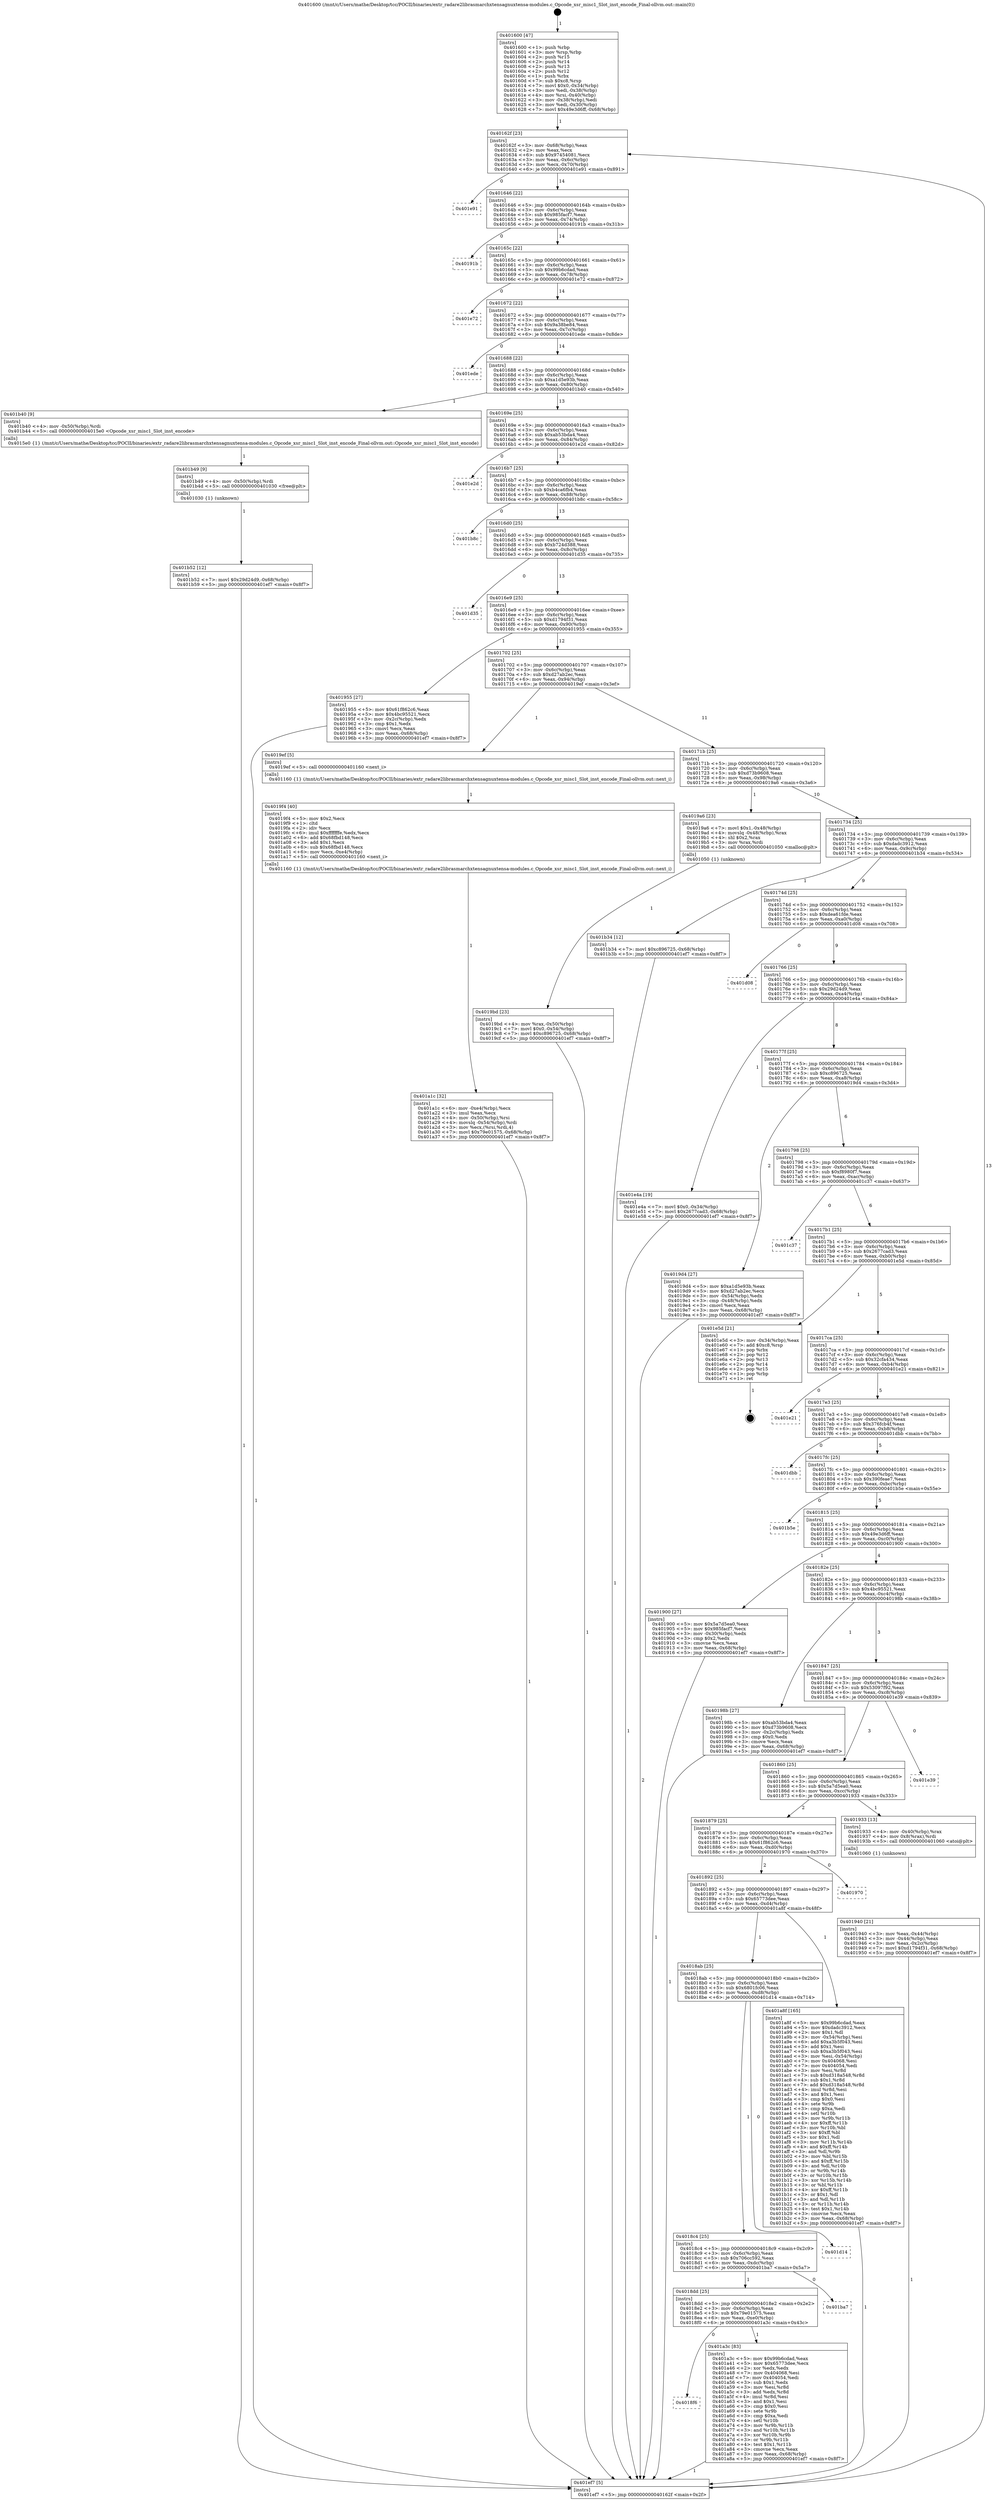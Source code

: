 digraph "0x401600" {
  label = "0x401600 (/mnt/c/Users/mathe/Desktop/tcc/POCII/binaries/extr_radare2librasmarchxtensagnuxtensa-modules.c_Opcode_xsr_misc1_Slot_inst_encode_Final-ollvm.out::main(0))"
  labelloc = "t"
  node[shape=record]

  Entry [label="",width=0.3,height=0.3,shape=circle,fillcolor=black,style=filled]
  "0x40162f" [label="{
     0x40162f [23]\l
     | [instrs]\l
     &nbsp;&nbsp;0x40162f \<+3\>: mov -0x68(%rbp),%eax\l
     &nbsp;&nbsp;0x401632 \<+2\>: mov %eax,%ecx\l
     &nbsp;&nbsp;0x401634 \<+6\>: sub $0x97454081,%ecx\l
     &nbsp;&nbsp;0x40163a \<+3\>: mov %eax,-0x6c(%rbp)\l
     &nbsp;&nbsp;0x40163d \<+3\>: mov %ecx,-0x70(%rbp)\l
     &nbsp;&nbsp;0x401640 \<+6\>: je 0000000000401e91 \<main+0x891\>\l
  }"]
  "0x401e91" [label="{
     0x401e91\l
  }", style=dashed]
  "0x401646" [label="{
     0x401646 [22]\l
     | [instrs]\l
     &nbsp;&nbsp;0x401646 \<+5\>: jmp 000000000040164b \<main+0x4b\>\l
     &nbsp;&nbsp;0x40164b \<+3\>: mov -0x6c(%rbp),%eax\l
     &nbsp;&nbsp;0x40164e \<+5\>: sub $0x985facf7,%eax\l
     &nbsp;&nbsp;0x401653 \<+3\>: mov %eax,-0x74(%rbp)\l
     &nbsp;&nbsp;0x401656 \<+6\>: je 000000000040191b \<main+0x31b\>\l
  }"]
  Exit [label="",width=0.3,height=0.3,shape=circle,fillcolor=black,style=filled,peripheries=2]
  "0x40191b" [label="{
     0x40191b\l
  }", style=dashed]
  "0x40165c" [label="{
     0x40165c [22]\l
     | [instrs]\l
     &nbsp;&nbsp;0x40165c \<+5\>: jmp 0000000000401661 \<main+0x61\>\l
     &nbsp;&nbsp;0x401661 \<+3\>: mov -0x6c(%rbp),%eax\l
     &nbsp;&nbsp;0x401664 \<+5\>: sub $0x99b6cdad,%eax\l
     &nbsp;&nbsp;0x401669 \<+3\>: mov %eax,-0x78(%rbp)\l
     &nbsp;&nbsp;0x40166c \<+6\>: je 0000000000401e72 \<main+0x872\>\l
  }"]
  "0x401b52" [label="{
     0x401b52 [12]\l
     | [instrs]\l
     &nbsp;&nbsp;0x401b52 \<+7\>: movl $0x29d24d9,-0x68(%rbp)\l
     &nbsp;&nbsp;0x401b59 \<+5\>: jmp 0000000000401ef7 \<main+0x8f7\>\l
  }"]
  "0x401e72" [label="{
     0x401e72\l
  }", style=dashed]
  "0x401672" [label="{
     0x401672 [22]\l
     | [instrs]\l
     &nbsp;&nbsp;0x401672 \<+5\>: jmp 0000000000401677 \<main+0x77\>\l
     &nbsp;&nbsp;0x401677 \<+3\>: mov -0x6c(%rbp),%eax\l
     &nbsp;&nbsp;0x40167a \<+5\>: sub $0x9a38be84,%eax\l
     &nbsp;&nbsp;0x40167f \<+3\>: mov %eax,-0x7c(%rbp)\l
     &nbsp;&nbsp;0x401682 \<+6\>: je 0000000000401ede \<main+0x8de\>\l
  }"]
  "0x401b49" [label="{
     0x401b49 [9]\l
     | [instrs]\l
     &nbsp;&nbsp;0x401b49 \<+4\>: mov -0x50(%rbp),%rdi\l
     &nbsp;&nbsp;0x401b4d \<+5\>: call 0000000000401030 \<free@plt\>\l
     | [calls]\l
     &nbsp;&nbsp;0x401030 \{1\} (unknown)\l
  }"]
  "0x401ede" [label="{
     0x401ede\l
  }", style=dashed]
  "0x401688" [label="{
     0x401688 [22]\l
     | [instrs]\l
     &nbsp;&nbsp;0x401688 \<+5\>: jmp 000000000040168d \<main+0x8d\>\l
     &nbsp;&nbsp;0x40168d \<+3\>: mov -0x6c(%rbp),%eax\l
     &nbsp;&nbsp;0x401690 \<+5\>: sub $0xa1d5e93b,%eax\l
     &nbsp;&nbsp;0x401695 \<+3\>: mov %eax,-0x80(%rbp)\l
     &nbsp;&nbsp;0x401698 \<+6\>: je 0000000000401b40 \<main+0x540\>\l
  }"]
  "0x4018f6" [label="{
     0x4018f6\l
  }", style=dashed]
  "0x401b40" [label="{
     0x401b40 [9]\l
     | [instrs]\l
     &nbsp;&nbsp;0x401b40 \<+4\>: mov -0x50(%rbp),%rdi\l
     &nbsp;&nbsp;0x401b44 \<+5\>: call 00000000004015e0 \<Opcode_xsr_misc1_Slot_inst_encode\>\l
     | [calls]\l
     &nbsp;&nbsp;0x4015e0 \{1\} (/mnt/c/Users/mathe/Desktop/tcc/POCII/binaries/extr_radare2librasmarchxtensagnuxtensa-modules.c_Opcode_xsr_misc1_Slot_inst_encode_Final-ollvm.out::Opcode_xsr_misc1_Slot_inst_encode)\l
  }"]
  "0x40169e" [label="{
     0x40169e [25]\l
     | [instrs]\l
     &nbsp;&nbsp;0x40169e \<+5\>: jmp 00000000004016a3 \<main+0xa3\>\l
     &nbsp;&nbsp;0x4016a3 \<+3\>: mov -0x6c(%rbp),%eax\l
     &nbsp;&nbsp;0x4016a6 \<+5\>: sub $0xab53bda4,%eax\l
     &nbsp;&nbsp;0x4016ab \<+6\>: mov %eax,-0x84(%rbp)\l
     &nbsp;&nbsp;0x4016b1 \<+6\>: je 0000000000401e2d \<main+0x82d\>\l
  }"]
  "0x401a3c" [label="{
     0x401a3c [83]\l
     | [instrs]\l
     &nbsp;&nbsp;0x401a3c \<+5\>: mov $0x99b6cdad,%eax\l
     &nbsp;&nbsp;0x401a41 \<+5\>: mov $0x65773dee,%ecx\l
     &nbsp;&nbsp;0x401a46 \<+2\>: xor %edx,%edx\l
     &nbsp;&nbsp;0x401a48 \<+7\>: mov 0x404068,%esi\l
     &nbsp;&nbsp;0x401a4f \<+7\>: mov 0x404054,%edi\l
     &nbsp;&nbsp;0x401a56 \<+3\>: sub $0x1,%edx\l
     &nbsp;&nbsp;0x401a59 \<+3\>: mov %esi,%r8d\l
     &nbsp;&nbsp;0x401a5c \<+3\>: add %edx,%r8d\l
     &nbsp;&nbsp;0x401a5f \<+4\>: imul %r8d,%esi\l
     &nbsp;&nbsp;0x401a63 \<+3\>: and $0x1,%esi\l
     &nbsp;&nbsp;0x401a66 \<+3\>: cmp $0x0,%esi\l
     &nbsp;&nbsp;0x401a69 \<+4\>: sete %r9b\l
     &nbsp;&nbsp;0x401a6d \<+3\>: cmp $0xa,%edi\l
     &nbsp;&nbsp;0x401a70 \<+4\>: setl %r10b\l
     &nbsp;&nbsp;0x401a74 \<+3\>: mov %r9b,%r11b\l
     &nbsp;&nbsp;0x401a77 \<+3\>: and %r10b,%r11b\l
     &nbsp;&nbsp;0x401a7a \<+3\>: xor %r10b,%r9b\l
     &nbsp;&nbsp;0x401a7d \<+3\>: or %r9b,%r11b\l
     &nbsp;&nbsp;0x401a80 \<+4\>: test $0x1,%r11b\l
     &nbsp;&nbsp;0x401a84 \<+3\>: cmovne %ecx,%eax\l
     &nbsp;&nbsp;0x401a87 \<+3\>: mov %eax,-0x68(%rbp)\l
     &nbsp;&nbsp;0x401a8a \<+5\>: jmp 0000000000401ef7 \<main+0x8f7\>\l
  }"]
  "0x401e2d" [label="{
     0x401e2d\l
  }", style=dashed]
  "0x4016b7" [label="{
     0x4016b7 [25]\l
     | [instrs]\l
     &nbsp;&nbsp;0x4016b7 \<+5\>: jmp 00000000004016bc \<main+0xbc\>\l
     &nbsp;&nbsp;0x4016bc \<+3\>: mov -0x6c(%rbp),%eax\l
     &nbsp;&nbsp;0x4016bf \<+5\>: sub $0xb4ca6fb4,%eax\l
     &nbsp;&nbsp;0x4016c4 \<+6\>: mov %eax,-0x88(%rbp)\l
     &nbsp;&nbsp;0x4016ca \<+6\>: je 0000000000401b8c \<main+0x58c\>\l
  }"]
  "0x4018dd" [label="{
     0x4018dd [25]\l
     | [instrs]\l
     &nbsp;&nbsp;0x4018dd \<+5\>: jmp 00000000004018e2 \<main+0x2e2\>\l
     &nbsp;&nbsp;0x4018e2 \<+3\>: mov -0x6c(%rbp),%eax\l
     &nbsp;&nbsp;0x4018e5 \<+5\>: sub $0x79e01575,%eax\l
     &nbsp;&nbsp;0x4018ea \<+6\>: mov %eax,-0xe0(%rbp)\l
     &nbsp;&nbsp;0x4018f0 \<+6\>: je 0000000000401a3c \<main+0x43c\>\l
  }"]
  "0x401b8c" [label="{
     0x401b8c\l
  }", style=dashed]
  "0x4016d0" [label="{
     0x4016d0 [25]\l
     | [instrs]\l
     &nbsp;&nbsp;0x4016d0 \<+5\>: jmp 00000000004016d5 \<main+0xd5\>\l
     &nbsp;&nbsp;0x4016d5 \<+3\>: mov -0x6c(%rbp),%eax\l
     &nbsp;&nbsp;0x4016d8 \<+5\>: sub $0xb724d388,%eax\l
     &nbsp;&nbsp;0x4016dd \<+6\>: mov %eax,-0x8c(%rbp)\l
     &nbsp;&nbsp;0x4016e3 \<+6\>: je 0000000000401d35 \<main+0x735\>\l
  }"]
  "0x401ba7" [label="{
     0x401ba7\l
  }", style=dashed]
  "0x401d35" [label="{
     0x401d35\l
  }", style=dashed]
  "0x4016e9" [label="{
     0x4016e9 [25]\l
     | [instrs]\l
     &nbsp;&nbsp;0x4016e9 \<+5\>: jmp 00000000004016ee \<main+0xee\>\l
     &nbsp;&nbsp;0x4016ee \<+3\>: mov -0x6c(%rbp),%eax\l
     &nbsp;&nbsp;0x4016f1 \<+5\>: sub $0xd1794f31,%eax\l
     &nbsp;&nbsp;0x4016f6 \<+6\>: mov %eax,-0x90(%rbp)\l
     &nbsp;&nbsp;0x4016fc \<+6\>: je 0000000000401955 \<main+0x355\>\l
  }"]
  "0x4018c4" [label="{
     0x4018c4 [25]\l
     | [instrs]\l
     &nbsp;&nbsp;0x4018c4 \<+5\>: jmp 00000000004018c9 \<main+0x2c9\>\l
     &nbsp;&nbsp;0x4018c9 \<+3\>: mov -0x6c(%rbp),%eax\l
     &nbsp;&nbsp;0x4018cc \<+5\>: sub $0x706cc592,%eax\l
     &nbsp;&nbsp;0x4018d1 \<+6\>: mov %eax,-0xdc(%rbp)\l
     &nbsp;&nbsp;0x4018d7 \<+6\>: je 0000000000401ba7 \<main+0x5a7\>\l
  }"]
  "0x401955" [label="{
     0x401955 [27]\l
     | [instrs]\l
     &nbsp;&nbsp;0x401955 \<+5\>: mov $0x61f862c6,%eax\l
     &nbsp;&nbsp;0x40195a \<+5\>: mov $0x4bc95521,%ecx\l
     &nbsp;&nbsp;0x40195f \<+3\>: mov -0x2c(%rbp),%edx\l
     &nbsp;&nbsp;0x401962 \<+3\>: cmp $0x1,%edx\l
     &nbsp;&nbsp;0x401965 \<+3\>: cmovl %ecx,%eax\l
     &nbsp;&nbsp;0x401968 \<+3\>: mov %eax,-0x68(%rbp)\l
     &nbsp;&nbsp;0x40196b \<+5\>: jmp 0000000000401ef7 \<main+0x8f7\>\l
  }"]
  "0x401702" [label="{
     0x401702 [25]\l
     | [instrs]\l
     &nbsp;&nbsp;0x401702 \<+5\>: jmp 0000000000401707 \<main+0x107\>\l
     &nbsp;&nbsp;0x401707 \<+3\>: mov -0x6c(%rbp),%eax\l
     &nbsp;&nbsp;0x40170a \<+5\>: sub $0xd27ab2ec,%eax\l
     &nbsp;&nbsp;0x40170f \<+6\>: mov %eax,-0x94(%rbp)\l
     &nbsp;&nbsp;0x401715 \<+6\>: je 00000000004019ef \<main+0x3ef\>\l
  }"]
  "0x401d14" [label="{
     0x401d14\l
  }", style=dashed]
  "0x4019ef" [label="{
     0x4019ef [5]\l
     | [instrs]\l
     &nbsp;&nbsp;0x4019ef \<+5\>: call 0000000000401160 \<next_i\>\l
     | [calls]\l
     &nbsp;&nbsp;0x401160 \{1\} (/mnt/c/Users/mathe/Desktop/tcc/POCII/binaries/extr_radare2librasmarchxtensagnuxtensa-modules.c_Opcode_xsr_misc1_Slot_inst_encode_Final-ollvm.out::next_i)\l
  }"]
  "0x40171b" [label="{
     0x40171b [25]\l
     | [instrs]\l
     &nbsp;&nbsp;0x40171b \<+5\>: jmp 0000000000401720 \<main+0x120\>\l
     &nbsp;&nbsp;0x401720 \<+3\>: mov -0x6c(%rbp),%eax\l
     &nbsp;&nbsp;0x401723 \<+5\>: sub $0xd73b9608,%eax\l
     &nbsp;&nbsp;0x401728 \<+6\>: mov %eax,-0x98(%rbp)\l
     &nbsp;&nbsp;0x40172e \<+6\>: je 00000000004019a6 \<main+0x3a6\>\l
  }"]
  "0x4018ab" [label="{
     0x4018ab [25]\l
     | [instrs]\l
     &nbsp;&nbsp;0x4018ab \<+5\>: jmp 00000000004018b0 \<main+0x2b0\>\l
     &nbsp;&nbsp;0x4018b0 \<+3\>: mov -0x6c(%rbp),%eax\l
     &nbsp;&nbsp;0x4018b3 \<+5\>: sub $0x6801fc06,%eax\l
     &nbsp;&nbsp;0x4018b8 \<+6\>: mov %eax,-0xd8(%rbp)\l
     &nbsp;&nbsp;0x4018be \<+6\>: je 0000000000401d14 \<main+0x714\>\l
  }"]
  "0x4019a6" [label="{
     0x4019a6 [23]\l
     | [instrs]\l
     &nbsp;&nbsp;0x4019a6 \<+7\>: movl $0x1,-0x48(%rbp)\l
     &nbsp;&nbsp;0x4019ad \<+4\>: movslq -0x48(%rbp),%rax\l
     &nbsp;&nbsp;0x4019b1 \<+4\>: shl $0x2,%rax\l
     &nbsp;&nbsp;0x4019b5 \<+3\>: mov %rax,%rdi\l
     &nbsp;&nbsp;0x4019b8 \<+5\>: call 0000000000401050 \<malloc@plt\>\l
     | [calls]\l
     &nbsp;&nbsp;0x401050 \{1\} (unknown)\l
  }"]
  "0x401734" [label="{
     0x401734 [25]\l
     | [instrs]\l
     &nbsp;&nbsp;0x401734 \<+5\>: jmp 0000000000401739 \<main+0x139\>\l
     &nbsp;&nbsp;0x401739 \<+3\>: mov -0x6c(%rbp),%eax\l
     &nbsp;&nbsp;0x40173c \<+5\>: sub $0xdadc3912,%eax\l
     &nbsp;&nbsp;0x401741 \<+6\>: mov %eax,-0x9c(%rbp)\l
     &nbsp;&nbsp;0x401747 \<+6\>: je 0000000000401b34 \<main+0x534\>\l
  }"]
  "0x401a8f" [label="{
     0x401a8f [165]\l
     | [instrs]\l
     &nbsp;&nbsp;0x401a8f \<+5\>: mov $0x99b6cdad,%eax\l
     &nbsp;&nbsp;0x401a94 \<+5\>: mov $0xdadc3912,%ecx\l
     &nbsp;&nbsp;0x401a99 \<+2\>: mov $0x1,%dl\l
     &nbsp;&nbsp;0x401a9b \<+3\>: mov -0x54(%rbp),%esi\l
     &nbsp;&nbsp;0x401a9e \<+6\>: add $0xa3b5f043,%esi\l
     &nbsp;&nbsp;0x401aa4 \<+3\>: add $0x1,%esi\l
     &nbsp;&nbsp;0x401aa7 \<+6\>: sub $0xa3b5f043,%esi\l
     &nbsp;&nbsp;0x401aad \<+3\>: mov %esi,-0x54(%rbp)\l
     &nbsp;&nbsp;0x401ab0 \<+7\>: mov 0x404068,%esi\l
     &nbsp;&nbsp;0x401ab7 \<+7\>: mov 0x404054,%edi\l
     &nbsp;&nbsp;0x401abe \<+3\>: mov %esi,%r8d\l
     &nbsp;&nbsp;0x401ac1 \<+7\>: sub $0xd318a548,%r8d\l
     &nbsp;&nbsp;0x401ac8 \<+4\>: sub $0x1,%r8d\l
     &nbsp;&nbsp;0x401acc \<+7\>: add $0xd318a548,%r8d\l
     &nbsp;&nbsp;0x401ad3 \<+4\>: imul %r8d,%esi\l
     &nbsp;&nbsp;0x401ad7 \<+3\>: and $0x1,%esi\l
     &nbsp;&nbsp;0x401ada \<+3\>: cmp $0x0,%esi\l
     &nbsp;&nbsp;0x401add \<+4\>: sete %r9b\l
     &nbsp;&nbsp;0x401ae1 \<+3\>: cmp $0xa,%edi\l
     &nbsp;&nbsp;0x401ae4 \<+4\>: setl %r10b\l
     &nbsp;&nbsp;0x401ae8 \<+3\>: mov %r9b,%r11b\l
     &nbsp;&nbsp;0x401aeb \<+4\>: xor $0xff,%r11b\l
     &nbsp;&nbsp;0x401aef \<+3\>: mov %r10b,%bl\l
     &nbsp;&nbsp;0x401af2 \<+3\>: xor $0xff,%bl\l
     &nbsp;&nbsp;0x401af5 \<+3\>: xor $0x1,%dl\l
     &nbsp;&nbsp;0x401af8 \<+3\>: mov %r11b,%r14b\l
     &nbsp;&nbsp;0x401afb \<+4\>: and $0xff,%r14b\l
     &nbsp;&nbsp;0x401aff \<+3\>: and %dl,%r9b\l
     &nbsp;&nbsp;0x401b02 \<+3\>: mov %bl,%r15b\l
     &nbsp;&nbsp;0x401b05 \<+4\>: and $0xff,%r15b\l
     &nbsp;&nbsp;0x401b09 \<+3\>: and %dl,%r10b\l
     &nbsp;&nbsp;0x401b0c \<+3\>: or %r9b,%r14b\l
     &nbsp;&nbsp;0x401b0f \<+3\>: or %r10b,%r15b\l
     &nbsp;&nbsp;0x401b12 \<+3\>: xor %r15b,%r14b\l
     &nbsp;&nbsp;0x401b15 \<+3\>: or %bl,%r11b\l
     &nbsp;&nbsp;0x401b18 \<+4\>: xor $0xff,%r11b\l
     &nbsp;&nbsp;0x401b1c \<+3\>: or $0x1,%dl\l
     &nbsp;&nbsp;0x401b1f \<+3\>: and %dl,%r11b\l
     &nbsp;&nbsp;0x401b22 \<+3\>: or %r11b,%r14b\l
     &nbsp;&nbsp;0x401b25 \<+4\>: test $0x1,%r14b\l
     &nbsp;&nbsp;0x401b29 \<+3\>: cmovne %ecx,%eax\l
     &nbsp;&nbsp;0x401b2c \<+3\>: mov %eax,-0x68(%rbp)\l
     &nbsp;&nbsp;0x401b2f \<+5\>: jmp 0000000000401ef7 \<main+0x8f7\>\l
  }"]
  "0x401b34" [label="{
     0x401b34 [12]\l
     | [instrs]\l
     &nbsp;&nbsp;0x401b34 \<+7\>: movl $0xc896725,-0x68(%rbp)\l
     &nbsp;&nbsp;0x401b3b \<+5\>: jmp 0000000000401ef7 \<main+0x8f7\>\l
  }"]
  "0x40174d" [label="{
     0x40174d [25]\l
     | [instrs]\l
     &nbsp;&nbsp;0x40174d \<+5\>: jmp 0000000000401752 \<main+0x152\>\l
     &nbsp;&nbsp;0x401752 \<+3\>: mov -0x6c(%rbp),%eax\l
     &nbsp;&nbsp;0x401755 \<+5\>: sub $0xdea61fde,%eax\l
     &nbsp;&nbsp;0x40175a \<+6\>: mov %eax,-0xa0(%rbp)\l
     &nbsp;&nbsp;0x401760 \<+6\>: je 0000000000401d08 \<main+0x708\>\l
  }"]
  "0x401892" [label="{
     0x401892 [25]\l
     | [instrs]\l
     &nbsp;&nbsp;0x401892 \<+5\>: jmp 0000000000401897 \<main+0x297\>\l
     &nbsp;&nbsp;0x401897 \<+3\>: mov -0x6c(%rbp),%eax\l
     &nbsp;&nbsp;0x40189a \<+5\>: sub $0x65773dee,%eax\l
     &nbsp;&nbsp;0x40189f \<+6\>: mov %eax,-0xd4(%rbp)\l
     &nbsp;&nbsp;0x4018a5 \<+6\>: je 0000000000401a8f \<main+0x48f\>\l
  }"]
  "0x401d08" [label="{
     0x401d08\l
  }", style=dashed]
  "0x401766" [label="{
     0x401766 [25]\l
     | [instrs]\l
     &nbsp;&nbsp;0x401766 \<+5\>: jmp 000000000040176b \<main+0x16b\>\l
     &nbsp;&nbsp;0x40176b \<+3\>: mov -0x6c(%rbp),%eax\l
     &nbsp;&nbsp;0x40176e \<+5\>: sub $0x29d24d9,%eax\l
     &nbsp;&nbsp;0x401773 \<+6\>: mov %eax,-0xa4(%rbp)\l
     &nbsp;&nbsp;0x401779 \<+6\>: je 0000000000401e4a \<main+0x84a\>\l
  }"]
  "0x401970" [label="{
     0x401970\l
  }", style=dashed]
  "0x401e4a" [label="{
     0x401e4a [19]\l
     | [instrs]\l
     &nbsp;&nbsp;0x401e4a \<+7\>: movl $0x0,-0x34(%rbp)\l
     &nbsp;&nbsp;0x401e51 \<+7\>: movl $0x2677cad3,-0x68(%rbp)\l
     &nbsp;&nbsp;0x401e58 \<+5\>: jmp 0000000000401ef7 \<main+0x8f7\>\l
  }"]
  "0x40177f" [label="{
     0x40177f [25]\l
     | [instrs]\l
     &nbsp;&nbsp;0x40177f \<+5\>: jmp 0000000000401784 \<main+0x184\>\l
     &nbsp;&nbsp;0x401784 \<+3\>: mov -0x6c(%rbp),%eax\l
     &nbsp;&nbsp;0x401787 \<+5\>: sub $0xc896725,%eax\l
     &nbsp;&nbsp;0x40178c \<+6\>: mov %eax,-0xa8(%rbp)\l
     &nbsp;&nbsp;0x401792 \<+6\>: je 00000000004019d4 \<main+0x3d4\>\l
  }"]
  "0x401a1c" [label="{
     0x401a1c [32]\l
     | [instrs]\l
     &nbsp;&nbsp;0x401a1c \<+6\>: mov -0xe4(%rbp),%ecx\l
     &nbsp;&nbsp;0x401a22 \<+3\>: imul %eax,%ecx\l
     &nbsp;&nbsp;0x401a25 \<+4\>: mov -0x50(%rbp),%rsi\l
     &nbsp;&nbsp;0x401a29 \<+4\>: movslq -0x54(%rbp),%rdi\l
     &nbsp;&nbsp;0x401a2d \<+3\>: mov %ecx,(%rsi,%rdi,4)\l
     &nbsp;&nbsp;0x401a30 \<+7\>: movl $0x79e01575,-0x68(%rbp)\l
     &nbsp;&nbsp;0x401a37 \<+5\>: jmp 0000000000401ef7 \<main+0x8f7\>\l
  }"]
  "0x4019d4" [label="{
     0x4019d4 [27]\l
     | [instrs]\l
     &nbsp;&nbsp;0x4019d4 \<+5\>: mov $0xa1d5e93b,%eax\l
     &nbsp;&nbsp;0x4019d9 \<+5\>: mov $0xd27ab2ec,%ecx\l
     &nbsp;&nbsp;0x4019de \<+3\>: mov -0x54(%rbp),%edx\l
     &nbsp;&nbsp;0x4019e1 \<+3\>: cmp -0x48(%rbp),%edx\l
     &nbsp;&nbsp;0x4019e4 \<+3\>: cmovl %ecx,%eax\l
     &nbsp;&nbsp;0x4019e7 \<+3\>: mov %eax,-0x68(%rbp)\l
     &nbsp;&nbsp;0x4019ea \<+5\>: jmp 0000000000401ef7 \<main+0x8f7\>\l
  }"]
  "0x401798" [label="{
     0x401798 [25]\l
     | [instrs]\l
     &nbsp;&nbsp;0x401798 \<+5\>: jmp 000000000040179d \<main+0x19d\>\l
     &nbsp;&nbsp;0x40179d \<+3\>: mov -0x6c(%rbp),%eax\l
     &nbsp;&nbsp;0x4017a0 \<+5\>: sub $0xf8980f7,%eax\l
     &nbsp;&nbsp;0x4017a5 \<+6\>: mov %eax,-0xac(%rbp)\l
     &nbsp;&nbsp;0x4017ab \<+6\>: je 0000000000401c37 \<main+0x637\>\l
  }"]
  "0x4019f4" [label="{
     0x4019f4 [40]\l
     | [instrs]\l
     &nbsp;&nbsp;0x4019f4 \<+5\>: mov $0x2,%ecx\l
     &nbsp;&nbsp;0x4019f9 \<+1\>: cltd\l
     &nbsp;&nbsp;0x4019fa \<+2\>: idiv %ecx\l
     &nbsp;&nbsp;0x4019fc \<+6\>: imul $0xfffffffe,%edx,%ecx\l
     &nbsp;&nbsp;0x401a02 \<+6\>: add $0x68fbd148,%ecx\l
     &nbsp;&nbsp;0x401a08 \<+3\>: add $0x1,%ecx\l
     &nbsp;&nbsp;0x401a0b \<+6\>: sub $0x68fbd148,%ecx\l
     &nbsp;&nbsp;0x401a11 \<+6\>: mov %ecx,-0xe4(%rbp)\l
     &nbsp;&nbsp;0x401a17 \<+5\>: call 0000000000401160 \<next_i\>\l
     | [calls]\l
     &nbsp;&nbsp;0x401160 \{1\} (/mnt/c/Users/mathe/Desktop/tcc/POCII/binaries/extr_radare2librasmarchxtensagnuxtensa-modules.c_Opcode_xsr_misc1_Slot_inst_encode_Final-ollvm.out::next_i)\l
  }"]
  "0x401c37" [label="{
     0x401c37\l
  }", style=dashed]
  "0x4017b1" [label="{
     0x4017b1 [25]\l
     | [instrs]\l
     &nbsp;&nbsp;0x4017b1 \<+5\>: jmp 00000000004017b6 \<main+0x1b6\>\l
     &nbsp;&nbsp;0x4017b6 \<+3\>: mov -0x6c(%rbp),%eax\l
     &nbsp;&nbsp;0x4017b9 \<+5\>: sub $0x2677cad3,%eax\l
     &nbsp;&nbsp;0x4017be \<+6\>: mov %eax,-0xb0(%rbp)\l
     &nbsp;&nbsp;0x4017c4 \<+6\>: je 0000000000401e5d \<main+0x85d\>\l
  }"]
  "0x4019bd" [label="{
     0x4019bd [23]\l
     | [instrs]\l
     &nbsp;&nbsp;0x4019bd \<+4\>: mov %rax,-0x50(%rbp)\l
     &nbsp;&nbsp;0x4019c1 \<+7\>: movl $0x0,-0x54(%rbp)\l
     &nbsp;&nbsp;0x4019c8 \<+7\>: movl $0xc896725,-0x68(%rbp)\l
     &nbsp;&nbsp;0x4019cf \<+5\>: jmp 0000000000401ef7 \<main+0x8f7\>\l
  }"]
  "0x401e5d" [label="{
     0x401e5d [21]\l
     | [instrs]\l
     &nbsp;&nbsp;0x401e5d \<+3\>: mov -0x34(%rbp),%eax\l
     &nbsp;&nbsp;0x401e60 \<+7\>: add $0xc8,%rsp\l
     &nbsp;&nbsp;0x401e67 \<+1\>: pop %rbx\l
     &nbsp;&nbsp;0x401e68 \<+2\>: pop %r12\l
     &nbsp;&nbsp;0x401e6a \<+2\>: pop %r13\l
     &nbsp;&nbsp;0x401e6c \<+2\>: pop %r14\l
     &nbsp;&nbsp;0x401e6e \<+2\>: pop %r15\l
     &nbsp;&nbsp;0x401e70 \<+1\>: pop %rbp\l
     &nbsp;&nbsp;0x401e71 \<+1\>: ret\l
  }"]
  "0x4017ca" [label="{
     0x4017ca [25]\l
     | [instrs]\l
     &nbsp;&nbsp;0x4017ca \<+5\>: jmp 00000000004017cf \<main+0x1cf\>\l
     &nbsp;&nbsp;0x4017cf \<+3\>: mov -0x6c(%rbp),%eax\l
     &nbsp;&nbsp;0x4017d2 \<+5\>: sub $0x32cfa434,%eax\l
     &nbsp;&nbsp;0x4017d7 \<+6\>: mov %eax,-0xb4(%rbp)\l
     &nbsp;&nbsp;0x4017dd \<+6\>: je 0000000000401e21 \<main+0x821\>\l
  }"]
  "0x401940" [label="{
     0x401940 [21]\l
     | [instrs]\l
     &nbsp;&nbsp;0x401940 \<+3\>: mov %eax,-0x44(%rbp)\l
     &nbsp;&nbsp;0x401943 \<+3\>: mov -0x44(%rbp),%eax\l
     &nbsp;&nbsp;0x401946 \<+3\>: mov %eax,-0x2c(%rbp)\l
     &nbsp;&nbsp;0x401949 \<+7\>: movl $0xd1794f31,-0x68(%rbp)\l
     &nbsp;&nbsp;0x401950 \<+5\>: jmp 0000000000401ef7 \<main+0x8f7\>\l
  }"]
  "0x401e21" [label="{
     0x401e21\l
  }", style=dashed]
  "0x4017e3" [label="{
     0x4017e3 [25]\l
     | [instrs]\l
     &nbsp;&nbsp;0x4017e3 \<+5\>: jmp 00000000004017e8 \<main+0x1e8\>\l
     &nbsp;&nbsp;0x4017e8 \<+3\>: mov -0x6c(%rbp),%eax\l
     &nbsp;&nbsp;0x4017eb \<+5\>: sub $0x376fcb4f,%eax\l
     &nbsp;&nbsp;0x4017f0 \<+6\>: mov %eax,-0xb8(%rbp)\l
     &nbsp;&nbsp;0x4017f6 \<+6\>: je 0000000000401dbb \<main+0x7bb\>\l
  }"]
  "0x401879" [label="{
     0x401879 [25]\l
     | [instrs]\l
     &nbsp;&nbsp;0x401879 \<+5\>: jmp 000000000040187e \<main+0x27e\>\l
     &nbsp;&nbsp;0x40187e \<+3\>: mov -0x6c(%rbp),%eax\l
     &nbsp;&nbsp;0x401881 \<+5\>: sub $0x61f862c6,%eax\l
     &nbsp;&nbsp;0x401886 \<+6\>: mov %eax,-0xd0(%rbp)\l
     &nbsp;&nbsp;0x40188c \<+6\>: je 0000000000401970 \<main+0x370\>\l
  }"]
  "0x401dbb" [label="{
     0x401dbb\l
  }", style=dashed]
  "0x4017fc" [label="{
     0x4017fc [25]\l
     | [instrs]\l
     &nbsp;&nbsp;0x4017fc \<+5\>: jmp 0000000000401801 \<main+0x201\>\l
     &nbsp;&nbsp;0x401801 \<+3\>: mov -0x6c(%rbp),%eax\l
     &nbsp;&nbsp;0x401804 \<+5\>: sub $0x390feae7,%eax\l
     &nbsp;&nbsp;0x401809 \<+6\>: mov %eax,-0xbc(%rbp)\l
     &nbsp;&nbsp;0x40180f \<+6\>: je 0000000000401b5e \<main+0x55e\>\l
  }"]
  "0x401933" [label="{
     0x401933 [13]\l
     | [instrs]\l
     &nbsp;&nbsp;0x401933 \<+4\>: mov -0x40(%rbp),%rax\l
     &nbsp;&nbsp;0x401937 \<+4\>: mov 0x8(%rax),%rdi\l
     &nbsp;&nbsp;0x40193b \<+5\>: call 0000000000401060 \<atoi@plt\>\l
     | [calls]\l
     &nbsp;&nbsp;0x401060 \{1\} (unknown)\l
  }"]
  "0x401b5e" [label="{
     0x401b5e\l
  }", style=dashed]
  "0x401815" [label="{
     0x401815 [25]\l
     | [instrs]\l
     &nbsp;&nbsp;0x401815 \<+5\>: jmp 000000000040181a \<main+0x21a\>\l
     &nbsp;&nbsp;0x40181a \<+3\>: mov -0x6c(%rbp),%eax\l
     &nbsp;&nbsp;0x40181d \<+5\>: sub $0x49e3d6ff,%eax\l
     &nbsp;&nbsp;0x401822 \<+6\>: mov %eax,-0xc0(%rbp)\l
     &nbsp;&nbsp;0x401828 \<+6\>: je 0000000000401900 \<main+0x300\>\l
  }"]
  "0x401860" [label="{
     0x401860 [25]\l
     | [instrs]\l
     &nbsp;&nbsp;0x401860 \<+5\>: jmp 0000000000401865 \<main+0x265\>\l
     &nbsp;&nbsp;0x401865 \<+3\>: mov -0x6c(%rbp),%eax\l
     &nbsp;&nbsp;0x401868 \<+5\>: sub $0x5a7d5ea0,%eax\l
     &nbsp;&nbsp;0x40186d \<+6\>: mov %eax,-0xcc(%rbp)\l
     &nbsp;&nbsp;0x401873 \<+6\>: je 0000000000401933 \<main+0x333\>\l
  }"]
  "0x401900" [label="{
     0x401900 [27]\l
     | [instrs]\l
     &nbsp;&nbsp;0x401900 \<+5\>: mov $0x5a7d5ea0,%eax\l
     &nbsp;&nbsp;0x401905 \<+5\>: mov $0x985facf7,%ecx\l
     &nbsp;&nbsp;0x40190a \<+3\>: mov -0x30(%rbp),%edx\l
     &nbsp;&nbsp;0x40190d \<+3\>: cmp $0x2,%edx\l
     &nbsp;&nbsp;0x401910 \<+3\>: cmovne %ecx,%eax\l
     &nbsp;&nbsp;0x401913 \<+3\>: mov %eax,-0x68(%rbp)\l
     &nbsp;&nbsp;0x401916 \<+5\>: jmp 0000000000401ef7 \<main+0x8f7\>\l
  }"]
  "0x40182e" [label="{
     0x40182e [25]\l
     | [instrs]\l
     &nbsp;&nbsp;0x40182e \<+5\>: jmp 0000000000401833 \<main+0x233\>\l
     &nbsp;&nbsp;0x401833 \<+3\>: mov -0x6c(%rbp),%eax\l
     &nbsp;&nbsp;0x401836 \<+5\>: sub $0x4bc95521,%eax\l
     &nbsp;&nbsp;0x40183b \<+6\>: mov %eax,-0xc4(%rbp)\l
     &nbsp;&nbsp;0x401841 \<+6\>: je 000000000040198b \<main+0x38b\>\l
  }"]
  "0x401ef7" [label="{
     0x401ef7 [5]\l
     | [instrs]\l
     &nbsp;&nbsp;0x401ef7 \<+5\>: jmp 000000000040162f \<main+0x2f\>\l
  }"]
  "0x401600" [label="{
     0x401600 [47]\l
     | [instrs]\l
     &nbsp;&nbsp;0x401600 \<+1\>: push %rbp\l
     &nbsp;&nbsp;0x401601 \<+3\>: mov %rsp,%rbp\l
     &nbsp;&nbsp;0x401604 \<+2\>: push %r15\l
     &nbsp;&nbsp;0x401606 \<+2\>: push %r14\l
     &nbsp;&nbsp;0x401608 \<+2\>: push %r13\l
     &nbsp;&nbsp;0x40160a \<+2\>: push %r12\l
     &nbsp;&nbsp;0x40160c \<+1\>: push %rbx\l
     &nbsp;&nbsp;0x40160d \<+7\>: sub $0xc8,%rsp\l
     &nbsp;&nbsp;0x401614 \<+7\>: movl $0x0,-0x34(%rbp)\l
     &nbsp;&nbsp;0x40161b \<+3\>: mov %edi,-0x38(%rbp)\l
     &nbsp;&nbsp;0x40161e \<+4\>: mov %rsi,-0x40(%rbp)\l
     &nbsp;&nbsp;0x401622 \<+3\>: mov -0x38(%rbp),%edi\l
     &nbsp;&nbsp;0x401625 \<+3\>: mov %edi,-0x30(%rbp)\l
     &nbsp;&nbsp;0x401628 \<+7\>: movl $0x49e3d6ff,-0x68(%rbp)\l
  }"]
  "0x401e39" [label="{
     0x401e39\l
  }", style=dashed]
  "0x40198b" [label="{
     0x40198b [27]\l
     | [instrs]\l
     &nbsp;&nbsp;0x40198b \<+5\>: mov $0xab53bda4,%eax\l
     &nbsp;&nbsp;0x401990 \<+5\>: mov $0xd73b9608,%ecx\l
     &nbsp;&nbsp;0x401995 \<+3\>: mov -0x2c(%rbp),%edx\l
     &nbsp;&nbsp;0x401998 \<+3\>: cmp $0x0,%edx\l
     &nbsp;&nbsp;0x40199b \<+3\>: cmove %ecx,%eax\l
     &nbsp;&nbsp;0x40199e \<+3\>: mov %eax,-0x68(%rbp)\l
     &nbsp;&nbsp;0x4019a1 \<+5\>: jmp 0000000000401ef7 \<main+0x8f7\>\l
  }"]
  "0x401847" [label="{
     0x401847 [25]\l
     | [instrs]\l
     &nbsp;&nbsp;0x401847 \<+5\>: jmp 000000000040184c \<main+0x24c\>\l
     &nbsp;&nbsp;0x40184c \<+3\>: mov -0x6c(%rbp),%eax\l
     &nbsp;&nbsp;0x40184f \<+5\>: sub $0x53097f92,%eax\l
     &nbsp;&nbsp;0x401854 \<+6\>: mov %eax,-0xc8(%rbp)\l
     &nbsp;&nbsp;0x40185a \<+6\>: je 0000000000401e39 \<main+0x839\>\l
  }"]
  Entry -> "0x401600" [label=" 1"]
  "0x40162f" -> "0x401e91" [label=" 0"]
  "0x40162f" -> "0x401646" [label=" 14"]
  "0x401e5d" -> Exit [label=" 1"]
  "0x401646" -> "0x40191b" [label=" 0"]
  "0x401646" -> "0x40165c" [label=" 14"]
  "0x401e4a" -> "0x401ef7" [label=" 1"]
  "0x40165c" -> "0x401e72" [label=" 0"]
  "0x40165c" -> "0x401672" [label=" 14"]
  "0x401b52" -> "0x401ef7" [label=" 1"]
  "0x401672" -> "0x401ede" [label=" 0"]
  "0x401672" -> "0x401688" [label=" 14"]
  "0x401b49" -> "0x401b52" [label=" 1"]
  "0x401688" -> "0x401b40" [label=" 1"]
  "0x401688" -> "0x40169e" [label=" 13"]
  "0x401b40" -> "0x401b49" [label=" 1"]
  "0x40169e" -> "0x401e2d" [label=" 0"]
  "0x40169e" -> "0x4016b7" [label=" 13"]
  "0x401b34" -> "0x401ef7" [label=" 1"]
  "0x4016b7" -> "0x401b8c" [label=" 0"]
  "0x4016b7" -> "0x4016d0" [label=" 13"]
  "0x401a3c" -> "0x401ef7" [label=" 1"]
  "0x4016d0" -> "0x401d35" [label=" 0"]
  "0x4016d0" -> "0x4016e9" [label=" 13"]
  "0x4018dd" -> "0x4018f6" [label=" 0"]
  "0x4016e9" -> "0x401955" [label=" 1"]
  "0x4016e9" -> "0x401702" [label=" 12"]
  "0x401a8f" -> "0x401ef7" [label=" 1"]
  "0x401702" -> "0x4019ef" [label=" 1"]
  "0x401702" -> "0x40171b" [label=" 11"]
  "0x4018c4" -> "0x4018dd" [label=" 1"]
  "0x40171b" -> "0x4019a6" [label=" 1"]
  "0x40171b" -> "0x401734" [label=" 10"]
  "0x4018dd" -> "0x401a3c" [label=" 1"]
  "0x401734" -> "0x401b34" [label=" 1"]
  "0x401734" -> "0x40174d" [label=" 9"]
  "0x4018ab" -> "0x4018c4" [label=" 1"]
  "0x40174d" -> "0x401d08" [label=" 0"]
  "0x40174d" -> "0x401766" [label=" 9"]
  "0x4018c4" -> "0x401ba7" [label=" 0"]
  "0x401766" -> "0x401e4a" [label=" 1"]
  "0x401766" -> "0x40177f" [label=" 8"]
  "0x401892" -> "0x4018ab" [label=" 1"]
  "0x40177f" -> "0x4019d4" [label=" 2"]
  "0x40177f" -> "0x401798" [label=" 6"]
  "0x4018ab" -> "0x401d14" [label=" 0"]
  "0x401798" -> "0x401c37" [label=" 0"]
  "0x401798" -> "0x4017b1" [label=" 6"]
  "0x401879" -> "0x401892" [label=" 2"]
  "0x4017b1" -> "0x401e5d" [label=" 1"]
  "0x4017b1" -> "0x4017ca" [label=" 5"]
  "0x401879" -> "0x401970" [label=" 0"]
  "0x4017ca" -> "0x401e21" [label=" 0"]
  "0x4017ca" -> "0x4017e3" [label=" 5"]
  "0x401892" -> "0x401a8f" [label=" 1"]
  "0x4017e3" -> "0x401dbb" [label=" 0"]
  "0x4017e3" -> "0x4017fc" [label=" 5"]
  "0x401a1c" -> "0x401ef7" [label=" 1"]
  "0x4017fc" -> "0x401b5e" [label=" 0"]
  "0x4017fc" -> "0x401815" [label=" 5"]
  "0x4019f4" -> "0x401a1c" [label=" 1"]
  "0x401815" -> "0x401900" [label=" 1"]
  "0x401815" -> "0x40182e" [label=" 4"]
  "0x401900" -> "0x401ef7" [label=" 1"]
  "0x401600" -> "0x40162f" [label=" 1"]
  "0x401ef7" -> "0x40162f" [label=" 13"]
  "0x4019d4" -> "0x401ef7" [label=" 2"]
  "0x40182e" -> "0x40198b" [label=" 1"]
  "0x40182e" -> "0x401847" [label=" 3"]
  "0x4019bd" -> "0x401ef7" [label=" 1"]
  "0x401847" -> "0x401e39" [label=" 0"]
  "0x401847" -> "0x401860" [label=" 3"]
  "0x4019ef" -> "0x4019f4" [label=" 1"]
  "0x401860" -> "0x401933" [label=" 1"]
  "0x401860" -> "0x401879" [label=" 2"]
  "0x401933" -> "0x401940" [label=" 1"]
  "0x401940" -> "0x401ef7" [label=" 1"]
  "0x401955" -> "0x401ef7" [label=" 1"]
  "0x40198b" -> "0x401ef7" [label=" 1"]
  "0x4019a6" -> "0x4019bd" [label=" 1"]
}
